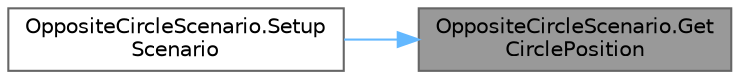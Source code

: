 digraph "OppositeCircleScenario.GetCirclePosition"
{
 // LATEX_PDF_SIZE
  bgcolor="transparent";
  edge [fontname=Helvetica,fontsize=10,labelfontname=Helvetica,labelfontsize=10];
  node [fontname=Helvetica,fontsize=10,shape=box,height=0.2,width=0.4];
  rankdir="RL";
  Node1 [id="Node000001",label="OppositeCircleScenario.Get\lCirclePosition",height=0.2,width=0.4,color="gray40", fillcolor="grey60", style="filled", fontcolor="black",tooltip="Calculate agents position on circle."];
  Node1 -> Node2 [id="edge1_Node000001_Node000002",dir="back",color="steelblue1",style="solid",tooltip=" "];
  Node2 [id="Node000002",label="OppositeCircleScenario.Setup\lScenario",height=0.2,width=0.4,color="grey40", fillcolor="white", style="filled",URL="$class_opposite_circle_scenario.html#af128605832aabae17121c786b8a4105b",tooltip="Populates scene with agents, gives them their destination."];
}
